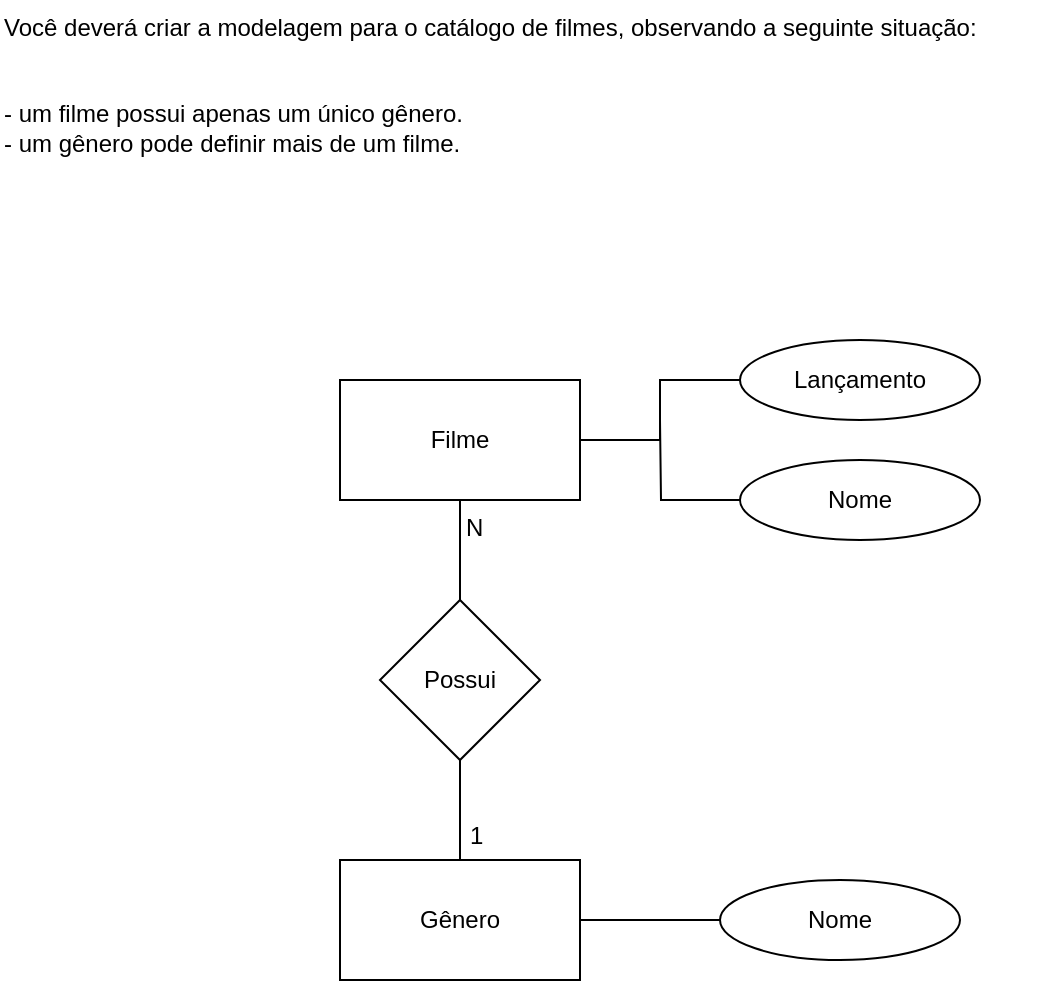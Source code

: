 <mxfile version="21.6.5" type="device">
  <diagram name="Página-1" id="soAyXk1Xbnx4IITwY8n4">
    <mxGraphModel dx="875" dy="484" grid="1" gridSize="10" guides="1" tooltips="1" connect="1" arrows="1" fold="1" page="1" pageScale="1" pageWidth="827" pageHeight="1169" math="0" shadow="0">
      <root>
        <mxCell id="0" />
        <mxCell id="1" parent="0" />
        <mxCell id="fV6-qimgqevTKQ20pn4D-1" value="Filme" style="rounded=0;whiteSpace=wrap;html=1;" vertex="1" parent="1">
          <mxGeometry x="180" y="200" width="120" height="60" as="geometry" />
        </mxCell>
        <mxCell id="fV6-qimgqevTKQ20pn4D-2" value="Você deverá criar a modelagem para o catálogo de filmes, observando a seguinte situação:&#xa;&#xa;&#xa;- um filme possui apenas um único gênero.&#xa;- um gênero pode definir mais de um filme." style="text;whiteSpace=wrap;" vertex="1" parent="1">
          <mxGeometry x="10" y="10" width="520" height="100" as="geometry" />
        </mxCell>
        <mxCell id="fV6-qimgqevTKQ20pn4D-10" style="edgeStyle=orthogonalEdgeStyle;rounded=0;orthogonalLoop=1;jettySize=auto;html=1;entryX=0.5;entryY=0;entryDx=0;entryDy=0;endArrow=none;endFill=0;" edge="1" parent="1" source="fV6-qimgqevTKQ20pn4D-3" target="fV6-qimgqevTKQ20pn4D-5">
          <mxGeometry relative="1" as="geometry" />
        </mxCell>
        <mxCell id="fV6-qimgqevTKQ20pn4D-12" style="edgeStyle=orthogonalEdgeStyle;rounded=0;orthogonalLoop=1;jettySize=auto;html=1;entryX=0.5;entryY=1;entryDx=0;entryDy=0;endArrow=none;endFill=0;" edge="1" parent="1" source="fV6-qimgqevTKQ20pn4D-3" target="fV6-qimgqevTKQ20pn4D-1">
          <mxGeometry relative="1" as="geometry" />
        </mxCell>
        <mxCell id="fV6-qimgqevTKQ20pn4D-3" value="Possui" style="rhombus;whiteSpace=wrap;html=1;" vertex="1" parent="1">
          <mxGeometry x="200" y="310" width="80" height="80" as="geometry" />
        </mxCell>
        <mxCell id="fV6-qimgqevTKQ20pn4D-21" style="edgeStyle=orthogonalEdgeStyle;rounded=0;orthogonalLoop=1;jettySize=auto;html=1;entryX=0;entryY=0.5;entryDx=0;entryDy=0;endArrow=none;endFill=0;" edge="1" parent="1" source="fV6-qimgqevTKQ20pn4D-5" target="fV6-qimgqevTKQ20pn4D-20">
          <mxGeometry relative="1" as="geometry" />
        </mxCell>
        <mxCell id="fV6-qimgqevTKQ20pn4D-5" value="Gênero" style="rounded=0;whiteSpace=wrap;html=1;" vertex="1" parent="1">
          <mxGeometry x="180" y="440" width="120" height="60" as="geometry" />
        </mxCell>
        <mxCell id="fV6-qimgqevTKQ20pn4D-7" value="1" style="text;whiteSpace=wrap;" vertex="1" parent="1">
          <mxGeometry x="243" y="414" width="10" height="20" as="geometry" />
        </mxCell>
        <mxCell id="fV6-qimgqevTKQ20pn4D-8" value="N" style="text;whiteSpace=wrap;" vertex="1" parent="1">
          <mxGeometry x="241" y="260" width="10" height="20" as="geometry" />
        </mxCell>
        <mxCell id="fV6-qimgqevTKQ20pn4D-22" style="edgeStyle=orthogonalEdgeStyle;rounded=0;orthogonalLoop=1;jettySize=auto;html=1;endArrow=none;endFill=0;" edge="1" parent="1" source="fV6-qimgqevTKQ20pn4D-18" target="fV6-qimgqevTKQ20pn4D-1">
          <mxGeometry relative="1" as="geometry" />
        </mxCell>
        <mxCell id="fV6-qimgqevTKQ20pn4D-18" value="Lançamento" style="ellipse;whiteSpace=wrap;html=1;" vertex="1" parent="1">
          <mxGeometry x="380" y="180" width="120" height="40" as="geometry" />
        </mxCell>
        <mxCell id="fV6-qimgqevTKQ20pn4D-23" style="edgeStyle=orthogonalEdgeStyle;rounded=0;orthogonalLoop=1;jettySize=auto;html=1;endArrow=none;endFill=0;" edge="1" parent="1" source="fV6-qimgqevTKQ20pn4D-19">
          <mxGeometry relative="1" as="geometry">
            <mxPoint x="340" y="220" as="targetPoint" />
          </mxGeometry>
        </mxCell>
        <mxCell id="fV6-qimgqevTKQ20pn4D-19" value="Nome" style="ellipse;whiteSpace=wrap;html=1;" vertex="1" parent="1">
          <mxGeometry x="380" y="240" width="120" height="40" as="geometry" />
        </mxCell>
        <mxCell id="fV6-qimgqevTKQ20pn4D-20" value="Nome" style="ellipse;whiteSpace=wrap;html=1;" vertex="1" parent="1">
          <mxGeometry x="370" y="450" width="120" height="40" as="geometry" />
        </mxCell>
      </root>
    </mxGraphModel>
  </diagram>
</mxfile>
